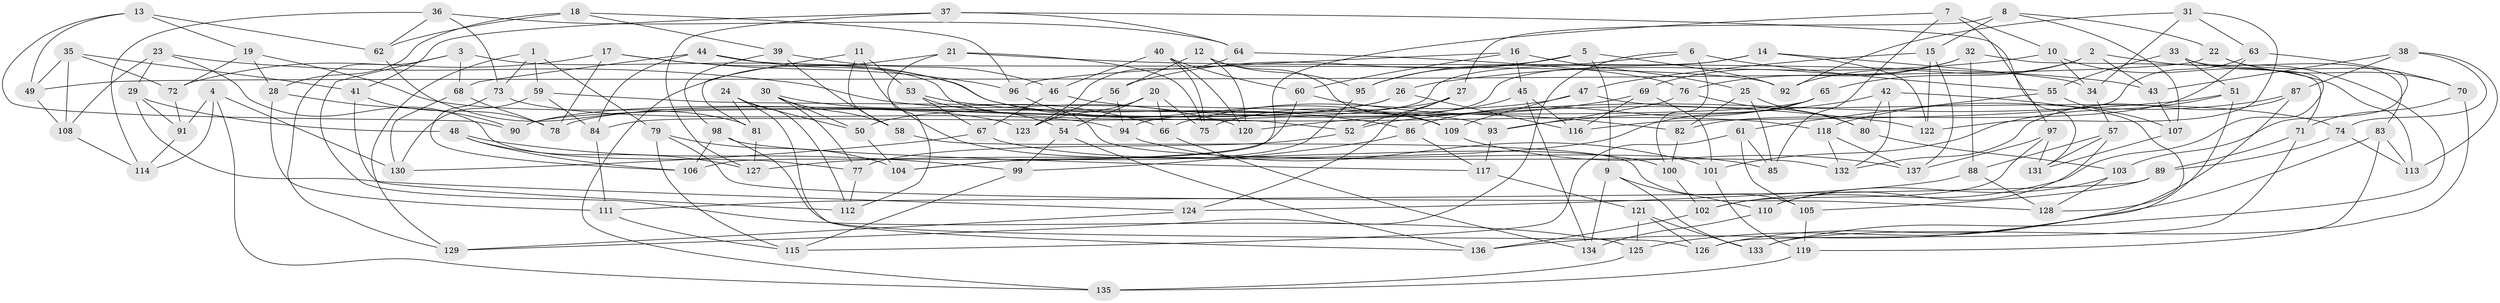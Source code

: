 // coarse degree distribution, {12: 0.021052631578947368, 4: 0.6947368421052632, 3: 0.021052631578947368, 6: 0.17894736842105263, 8: 0.042105263157894736, 5: 0.021052631578947368, 9: 0.010526315789473684, 11: 0.010526315789473684}
// Generated by graph-tools (version 1.1) at 2025/20/03/04/25 18:20:46]
// undirected, 137 vertices, 274 edges
graph export_dot {
graph [start="1"]
  node [color=gray90,style=filled];
  1;
  2;
  3;
  4;
  5;
  6;
  7;
  8;
  9;
  10;
  11;
  12;
  13;
  14;
  15;
  16;
  17;
  18;
  19;
  20;
  21;
  22;
  23;
  24;
  25;
  26;
  27;
  28;
  29;
  30;
  31;
  32;
  33;
  34;
  35;
  36;
  37;
  38;
  39;
  40;
  41;
  42;
  43;
  44;
  45;
  46;
  47;
  48;
  49;
  50;
  51;
  52;
  53;
  54;
  55;
  56;
  57;
  58;
  59;
  60;
  61;
  62;
  63;
  64;
  65;
  66;
  67;
  68;
  69;
  70;
  71;
  72;
  73;
  74;
  75;
  76;
  77;
  78;
  79;
  80;
  81;
  82;
  83;
  84;
  85;
  86;
  87;
  88;
  89;
  90;
  91;
  92;
  93;
  94;
  95;
  96;
  97;
  98;
  99;
  100;
  101;
  102;
  103;
  104;
  105;
  106;
  107;
  108;
  109;
  110;
  111;
  112;
  113;
  114;
  115;
  116;
  117;
  118;
  119;
  120;
  121;
  122;
  123;
  124;
  125;
  126;
  127;
  128;
  129;
  130;
  131;
  132;
  133;
  134;
  135;
  136;
  137;
  1 -- 79;
  1 -- 59;
  1 -- 73;
  1 -- 129;
  2 -- 133;
  2 -- 65;
  2 -- 43;
  2 -- 92;
  3 -- 129;
  3 -- 125;
  3 -- 52;
  3 -- 68;
  4 -- 91;
  4 -- 135;
  4 -- 114;
  4 -- 130;
  5 -- 56;
  5 -- 9;
  5 -- 95;
  5 -- 92;
  6 -- 100;
  6 -- 55;
  6 -- 95;
  6 -- 129;
  7 -- 104;
  7 -- 85;
  7 -- 10;
  7 -- 97;
  8 -- 22;
  8 -- 15;
  8 -- 107;
  8 -- 27;
  9 -- 133;
  9 -- 134;
  9 -- 110;
  10 -- 26;
  10 -- 34;
  10 -- 113;
  11 -- 81;
  11 -- 58;
  11 -- 100;
  11 -- 53;
  12 -- 120;
  12 -- 56;
  12 -- 95;
  12 -- 109;
  13 -- 62;
  13 -- 90;
  13 -- 19;
  13 -- 49;
  14 -- 84;
  14 -- 34;
  14 -- 94;
  14 -- 122;
  15 -- 122;
  15 -- 47;
  15 -- 137;
  16 -- 25;
  16 -- 60;
  16 -- 96;
  16 -- 45;
  17 -- 72;
  17 -- 96;
  17 -- 118;
  17 -- 78;
  18 -- 39;
  18 -- 28;
  18 -- 96;
  18 -- 62;
  19 -- 28;
  19 -- 123;
  19 -- 72;
  20 -- 123;
  20 -- 75;
  20 -- 54;
  20 -- 66;
  21 -- 75;
  21 -- 43;
  21 -- 135;
  21 -- 112;
  22 -- 49;
  22 -- 103;
  22 -- 70;
  23 -- 120;
  23 -- 29;
  23 -- 108;
  23 -- 77;
  24 -- 136;
  24 -- 81;
  24 -- 50;
  24 -- 112;
  25 -- 80;
  25 -- 85;
  25 -- 82;
  26 -- 90;
  26 -- 78;
  26 -- 116;
  27 -- 124;
  27 -- 52;
  27 -- 50;
  28 -- 111;
  28 -- 90;
  29 -- 91;
  29 -- 124;
  29 -- 48;
  30 -- 50;
  30 -- 66;
  30 -- 77;
  30 -- 58;
  31 -- 92;
  31 -- 63;
  31 -- 122;
  31 -- 34;
  32 -- 76;
  32 -- 69;
  32 -- 71;
  32 -- 88;
  33 -- 83;
  33 -- 55;
  33 -- 102;
  33 -- 51;
  34 -- 57;
  35 -- 72;
  35 -- 108;
  35 -- 49;
  35 -- 41;
  36 -- 114;
  36 -- 73;
  36 -- 62;
  36 -- 64;
  37 -- 64;
  37 -- 41;
  37 -- 127;
  37 -- 131;
  38 -- 113;
  38 -- 43;
  38 -- 74;
  38 -- 87;
  39 -- 46;
  39 -- 58;
  39 -- 98;
  40 -- 60;
  40 -- 75;
  40 -- 120;
  40 -- 46;
  41 -- 112;
  41 -- 78;
  42 -- 80;
  42 -- 128;
  42 -- 132;
  42 -- 93;
  43 -- 107;
  44 -- 84;
  44 -- 68;
  44 -- 109;
  44 -- 92;
  45 -- 134;
  45 -- 75;
  45 -- 116;
  46 -- 122;
  46 -- 67;
  47 -- 74;
  47 -- 66;
  47 -- 109;
  48 -- 106;
  48 -- 99;
  48 -- 127;
  49 -- 108;
  50 -- 104;
  51 -- 126;
  51 -- 101;
  51 -- 52;
  52 -- 77;
  53 -- 67;
  53 -- 54;
  53 -- 86;
  54 -- 99;
  54 -- 136;
  55 -- 107;
  55 -- 61;
  56 -- 123;
  56 -- 94;
  57 -- 131;
  57 -- 88;
  57 -- 110;
  58 -- 105;
  59 -- 130;
  59 -- 84;
  59 -- 93;
  60 -- 82;
  60 -- 106;
  61 -- 85;
  61 -- 105;
  61 -- 115;
  62 -- 81;
  63 -- 70;
  63 -- 82;
  63 -- 116;
  64 -- 123;
  64 -- 76;
  65 -- 86;
  65 -- 127;
  65 -- 90;
  66 -- 134;
  67 -- 85;
  67 -- 130;
  68 -- 130;
  68 -- 78;
  69 -- 116;
  69 -- 120;
  69 -- 101;
  70 -- 71;
  70 -- 133;
  71 -- 126;
  71 -- 89;
  72 -- 91;
  73 -- 106;
  73 -- 94;
  74 -- 113;
  74 -- 89;
  76 -- 93;
  76 -- 80;
  77 -- 112;
  79 -- 115;
  79 -- 104;
  79 -- 128;
  80 -- 103;
  81 -- 127;
  82 -- 100;
  83 -- 113;
  83 -- 136;
  83 -- 119;
  84 -- 111;
  86 -- 99;
  86 -- 117;
  87 -- 132;
  87 -- 125;
  87 -- 118;
  88 -- 124;
  88 -- 128;
  89 -- 105;
  89 -- 111;
  91 -- 114;
  93 -- 117;
  94 -- 101;
  95 -- 104;
  96 -- 132;
  97 -- 102;
  97 -- 137;
  97 -- 131;
  98 -- 126;
  98 -- 106;
  98 -- 117;
  99 -- 115;
  100 -- 102;
  101 -- 119;
  102 -- 136;
  103 -- 110;
  103 -- 128;
  105 -- 119;
  107 -- 131;
  108 -- 114;
  109 -- 137;
  110 -- 134;
  111 -- 115;
  117 -- 121;
  118 -- 137;
  118 -- 132;
  119 -- 135;
  121 -- 126;
  121 -- 125;
  121 -- 133;
  124 -- 129;
  125 -- 135;
}
